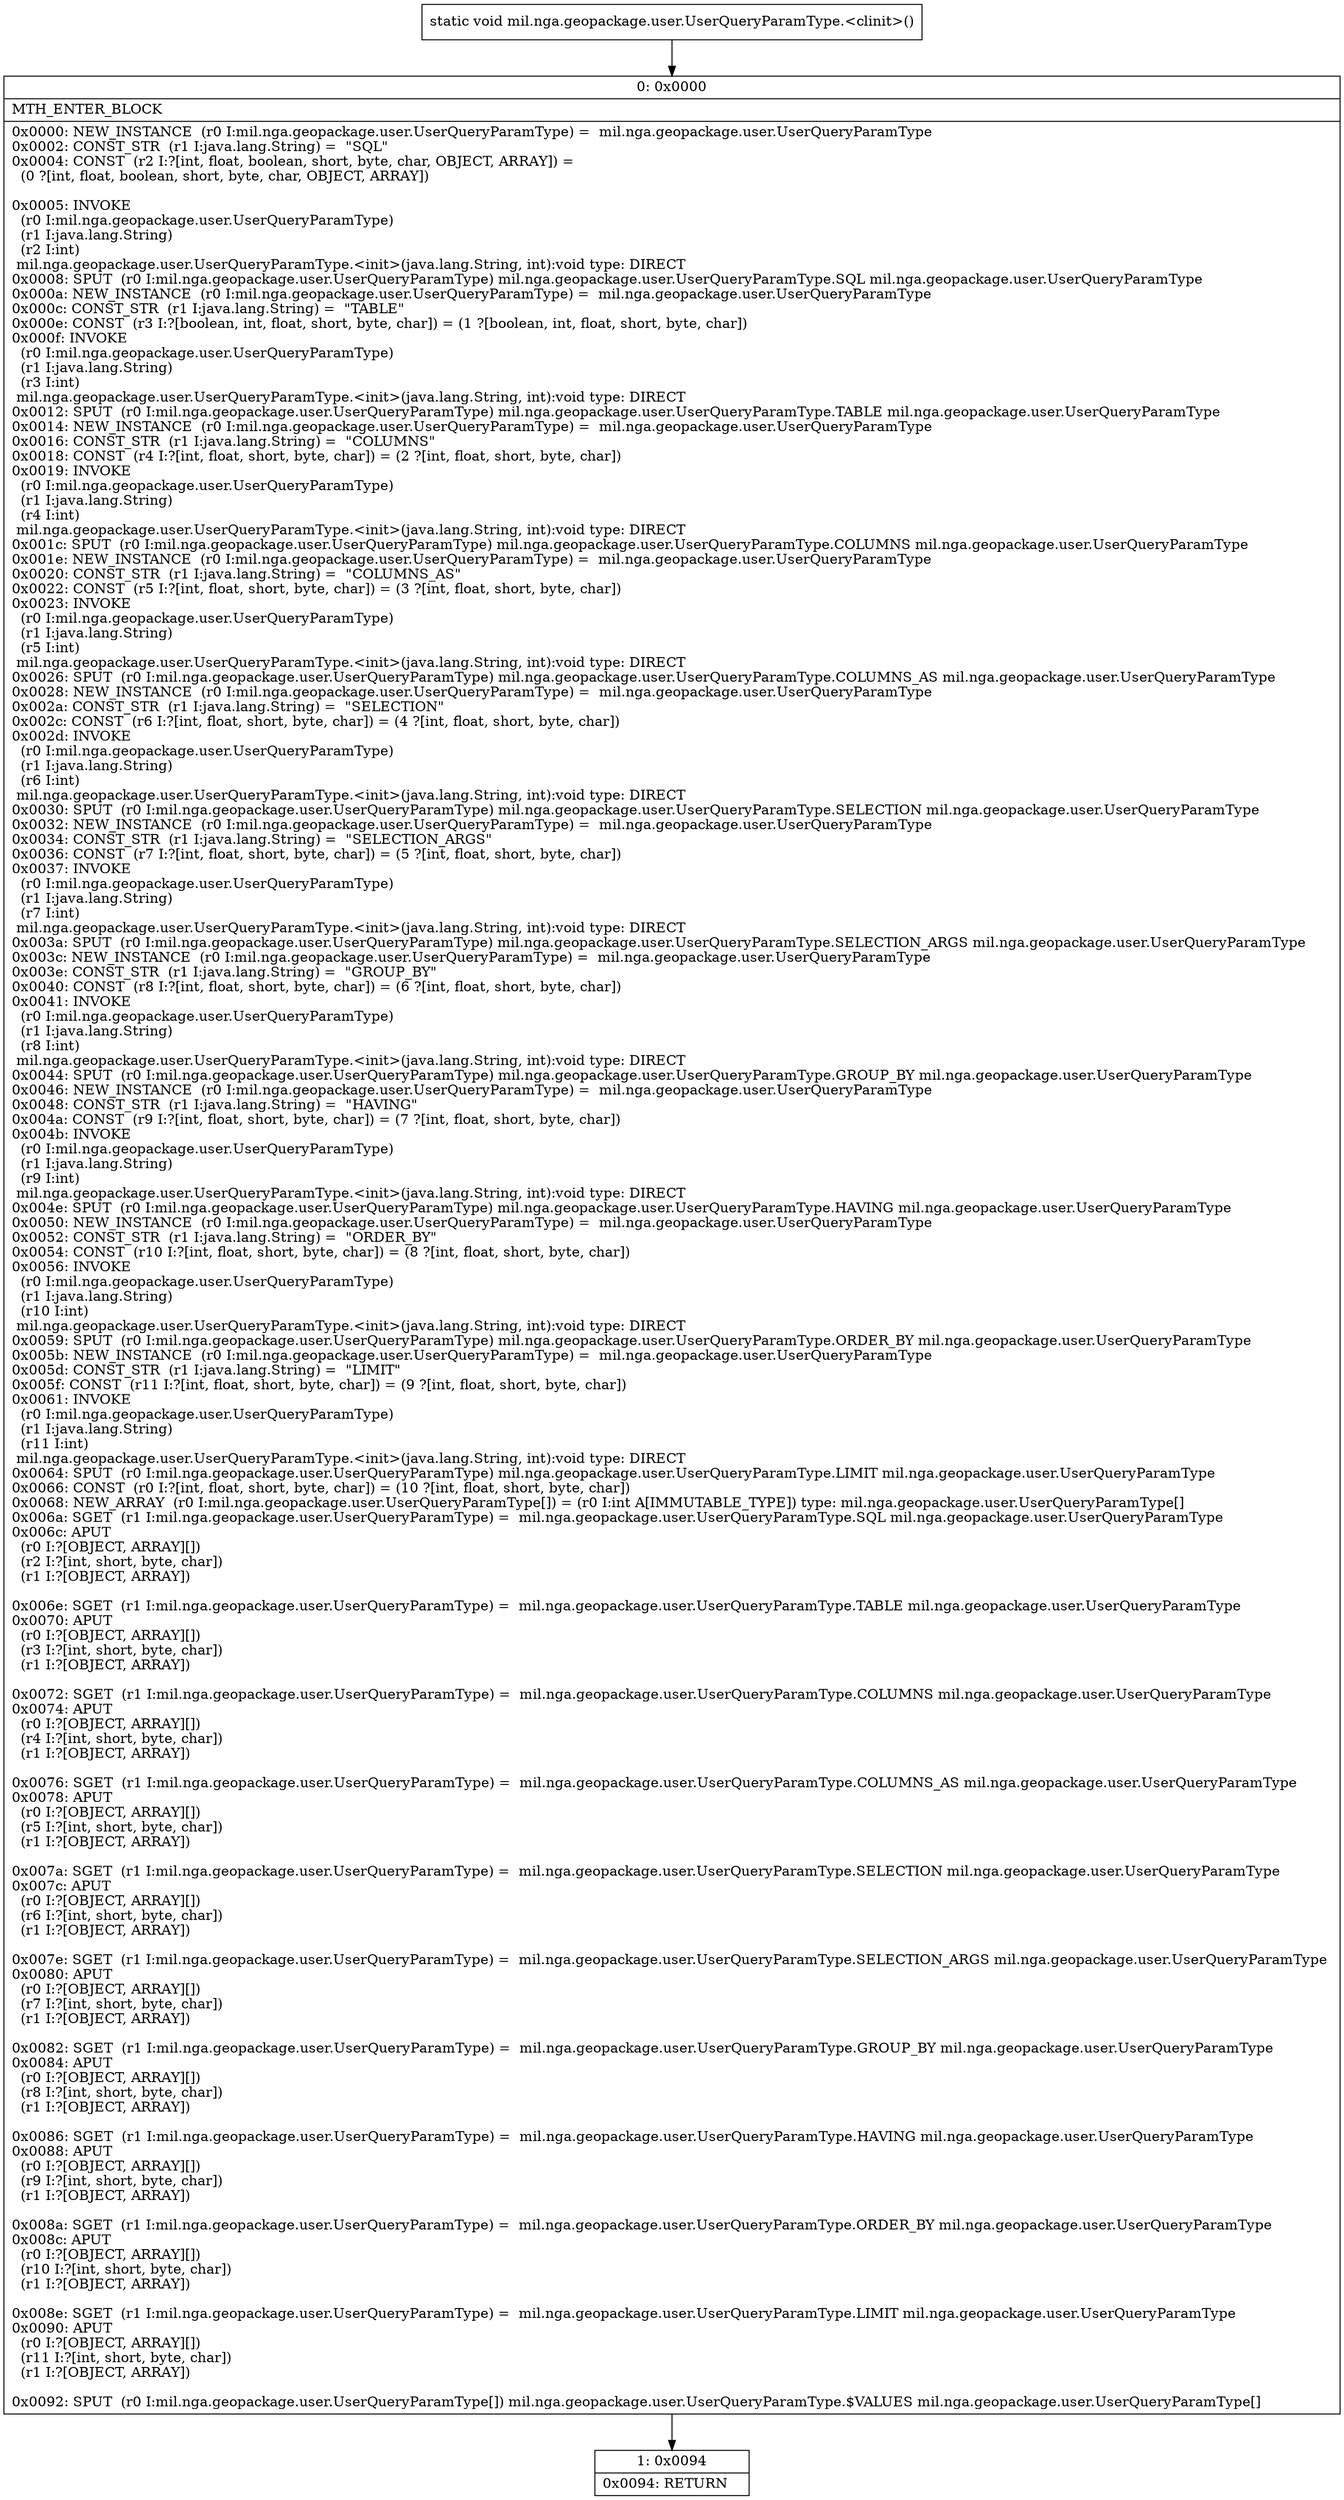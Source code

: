 digraph "CFG formil.nga.geopackage.user.UserQueryParamType.\<clinit\>()V" {
Node_0 [shape=record,label="{0\:\ 0x0000|MTH_ENTER_BLOCK\l|0x0000: NEW_INSTANCE  (r0 I:mil.nga.geopackage.user.UserQueryParamType) =  mil.nga.geopackage.user.UserQueryParamType \l0x0002: CONST_STR  (r1 I:java.lang.String) =  \"SQL\" \l0x0004: CONST  (r2 I:?[int, float, boolean, short, byte, char, OBJECT, ARRAY]) = \l  (0 ?[int, float, boolean, short, byte, char, OBJECT, ARRAY])\l \l0x0005: INVOKE  \l  (r0 I:mil.nga.geopackage.user.UserQueryParamType)\l  (r1 I:java.lang.String)\l  (r2 I:int)\l mil.nga.geopackage.user.UserQueryParamType.\<init\>(java.lang.String, int):void type: DIRECT \l0x0008: SPUT  (r0 I:mil.nga.geopackage.user.UserQueryParamType) mil.nga.geopackage.user.UserQueryParamType.SQL mil.nga.geopackage.user.UserQueryParamType \l0x000a: NEW_INSTANCE  (r0 I:mil.nga.geopackage.user.UserQueryParamType) =  mil.nga.geopackage.user.UserQueryParamType \l0x000c: CONST_STR  (r1 I:java.lang.String) =  \"TABLE\" \l0x000e: CONST  (r3 I:?[boolean, int, float, short, byte, char]) = (1 ?[boolean, int, float, short, byte, char]) \l0x000f: INVOKE  \l  (r0 I:mil.nga.geopackage.user.UserQueryParamType)\l  (r1 I:java.lang.String)\l  (r3 I:int)\l mil.nga.geopackage.user.UserQueryParamType.\<init\>(java.lang.String, int):void type: DIRECT \l0x0012: SPUT  (r0 I:mil.nga.geopackage.user.UserQueryParamType) mil.nga.geopackage.user.UserQueryParamType.TABLE mil.nga.geopackage.user.UserQueryParamType \l0x0014: NEW_INSTANCE  (r0 I:mil.nga.geopackage.user.UserQueryParamType) =  mil.nga.geopackage.user.UserQueryParamType \l0x0016: CONST_STR  (r1 I:java.lang.String) =  \"COLUMNS\" \l0x0018: CONST  (r4 I:?[int, float, short, byte, char]) = (2 ?[int, float, short, byte, char]) \l0x0019: INVOKE  \l  (r0 I:mil.nga.geopackage.user.UserQueryParamType)\l  (r1 I:java.lang.String)\l  (r4 I:int)\l mil.nga.geopackage.user.UserQueryParamType.\<init\>(java.lang.String, int):void type: DIRECT \l0x001c: SPUT  (r0 I:mil.nga.geopackage.user.UserQueryParamType) mil.nga.geopackage.user.UserQueryParamType.COLUMNS mil.nga.geopackage.user.UserQueryParamType \l0x001e: NEW_INSTANCE  (r0 I:mil.nga.geopackage.user.UserQueryParamType) =  mil.nga.geopackage.user.UserQueryParamType \l0x0020: CONST_STR  (r1 I:java.lang.String) =  \"COLUMNS_AS\" \l0x0022: CONST  (r5 I:?[int, float, short, byte, char]) = (3 ?[int, float, short, byte, char]) \l0x0023: INVOKE  \l  (r0 I:mil.nga.geopackage.user.UserQueryParamType)\l  (r1 I:java.lang.String)\l  (r5 I:int)\l mil.nga.geopackage.user.UserQueryParamType.\<init\>(java.lang.String, int):void type: DIRECT \l0x0026: SPUT  (r0 I:mil.nga.geopackage.user.UserQueryParamType) mil.nga.geopackage.user.UserQueryParamType.COLUMNS_AS mil.nga.geopackage.user.UserQueryParamType \l0x0028: NEW_INSTANCE  (r0 I:mil.nga.geopackage.user.UserQueryParamType) =  mil.nga.geopackage.user.UserQueryParamType \l0x002a: CONST_STR  (r1 I:java.lang.String) =  \"SELECTION\" \l0x002c: CONST  (r6 I:?[int, float, short, byte, char]) = (4 ?[int, float, short, byte, char]) \l0x002d: INVOKE  \l  (r0 I:mil.nga.geopackage.user.UserQueryParamType)\l  (r1 I:java.lang.String)\l  (r6 I:int)\l mil.nga.geopackage.user.UserQueryParamType.\<init\>(java.lang.String, int):void type: DIRECT \l0x0030: SPUT  (r0 I:mil.nga.geopackage.user.UserQueryParamType) mil.nga.geopackage.user.UserQueryParamType.SELECTION mil.nga.geopackage.user.UserQueryParamType \l0x0032: NEW_INSTANCE  (r0 I:mil.nga.geopackage.user.UserQueryParamType) =  mil.nga.geopackage.user.UserQueryParamType \l0x0034: CONST_STR  (r1 I:java.lang.String) =  \"SELECTION_ARGS\" \l0x0036: CONST  (r7 I:?[int, float, short, byte, char]) = (5 ?[int, float, short, byte, char]) \l0x0037: INVOKE  \l  (r0 I:mil.nga.geopackage.user.UserQueryParamType)\l  (r1 I:java.lang.String)\l  (r7 I:int)\l mil.nga.geopackage.user.UserQueryParamType.\<init\>(java.lang.String, int):void type: DIRECT \l0x003a: SPUT  (r0 I:mil.nga.geopackage.user.UserQueryParamType) mil.nga.geopackage.user.UserQueryParamType.SELECTION_ARGS mil.nga.geopackage.user.UserQueryParamType \l0x003c: NEW_INSTANCE  (r0 I:mil.nga.geopackage.user.UserQueryParamType) =  mil.nga.geopackage.user.UserQueryParamType \l0x003e: CONST_STR  (r1 I:java.lang.String) =  \"GROUP_BY\" \l0x0040: CONST  (r8 I:?[int, float, short, byte, char]) = (6 ?[int, float, short, byte, char]) \l0x0041: INVOKE  \l  (r0 I:mil.nga.geopackage.user.UserQueryParamType)\l  (r1 I:java.lang.String)\l  (r8 I:int)\l mil.nga.geopackage.user.UserQueryParamType.\<init\>(java.lang.String, int):void type: DIRECT \l0x0044: SPUT  (r0 I:mil.nga.geopackage.user.UserQueryParamType) mil.nga.geopackage.user.UserQueryParamType.GROUP_BY mil.nga.geopackage.user.UserQueryParamType \l0x0046: NEW_INSTANCE  (r0 I:mil.nga.geopackage.user.UserQueryParamType) =  mil.nga.geopackage.user.UserQueryParamType \l0x0048: CONST_STR  (r1 I:java.lang.String) =  \"HAVING\" \l0x004a: CONST  (r9 I:?[int, float, short, byte, char]) = (7 ?[int, float, short, byte, char]) \l0x004b: INVOKE  \l  (r0 I:mil.nga.geopackage.user.UserQueryParamType)\l  (r1 I:java.lang.String)\l  (r9 I:int)\l mil.nga.geopackage.user.UserQueryParamType.\<init\>(java.lang.String, int):void type: DIRECT \l0x004e: SPUT  (r0 I:mil.nga.geopackage.user.UserQueryParamType) mil.nga.geopackage.user.UserQueryParamType.HAVING mil.nga.geopackage.user.UserQueryParamType \l0x0050: NEW_INSTANCE  (r0 I:mil.nga.geopackage.user.UserQueryParamType) =  mil.nga.geopackage.user.UserQueryParamType \l0x0052: CONST_STR  (r1 I:java.lang.String) =  \"ORDER_BY\" \l0x0054: CONST  (r10 I:?[int, float, short, byte, char]) = (8 ?[int, float, short, byte, char]) \l0x0056: INVOKE  \l  (r0 I:mil.nga.geopackage.user.UserQueryParamType)\l  (r1 I:java.lang.String)\l  (r10 I:int)\l mil.nga.geopackage.user.UserQueryParamType.\<init\>(java.lang.String, int):void type: DIRECT \l0x0059: SPUT  (r0 I:mil.nga.geopackage.user.UserQueryParamType) mil.nga.geopackage.user.UserQueryParamType.ORDER_BY mil.nga.geopackage.user.UserQueryParamType \l0x005b: NEW_INSTANCE  (r0 I:mil.nga.geopackage.user.UserQueryParamType) =  mil.nga.geopackage.user.UserQueryParamType \l0x005d: CONST_STR  (r1 I:java.lang.String) =  \"LIMIT\" \l0x005f: CONST  (r11 I:?[int, float, short, byte, char]) = (9 ?[int, float, short, byte, char]) \l0x0061: INVOKE  \l  (r0 I:mil.nga.geopackage.user.UserQueryParamType)\l  (r1 I:java.lang.String)\l  (r11 I:int)\l mil.nga.geopackage.user.UserQueryParamType.\<init\>(java.lang.String, int):void type: DIRECT \l0x0064: SPUT  (r0 I:mil.nga.geopackage.user.UserQueryParamType) mil.nga.geopackage.user.UserQueryParamType.LIMIT mil.nga.geopackage.user.UserQueryParamType \l0x0066: CONST  (r0 I:?[int, float, short, byte, char]) = (10 ?[int, float, short, byte, char]) \l0x0068: NEW_ARRAY  (r0 I:mil.nga.geopackage.user.UserQueryParamType[]) = (r0 I:int A[IMMUTABLE_TYPE]) type: mil.nga.geopackage.user.UserQueryParamType[] \l0x006a: SGET  (r1 I:mil.nga.geopackage.user.UserQueryParamType) =  mil.nga.geopackage.user.UserQueryParamType.SQL mil.nga.geopackage.user.UserQueryParamType \l0x006c: APUT  \l  (r0 I:?[OBJECT, ARRAY][])\l  (r2 I:?[int, short, byte, char])\l  (r1 I:?[OBJECT, ARRAY])\l \l0x006e: SGET  (r1 I:mil.nga.geopackage.user.UserQueryParamType) =  mil.nga.geopackage.user.UserQueryParamType.TABLE mil.nga.geopackage.user.UserQueryParamType \l0x0070: APUT  \l  (r0 I:?[OBJECT, ARRAY][])\l  (r3 I:?[int, short, byte, char])\l  (r1 I:?[OBJECT, ARRAY])\l \l0x0072: SGET  (r1 I:mil.nga.geopackage.user.UserQueryParamType) =  mil.nga.geopackage.user.UserQueryParamType.COLUMNS mil.nga.geopackage.user.UserQueryParamType \l0x0074: APUT  \l  (r0 I:?[OBJECT, ARRAY][])\l  (r4 I:?[int, short, byte, char])\l  (r1 I:?[OBJECT, ARRAY])\l \l0x0076: SGET  (r1 I:mil.nga.geopackage.user.UserQueryParamType) =  mil.nga.geopackage.user.UserQueryParamType.COLUMNS_AS mil.nga.geopackage.user.UserQueryParamType \l0x0078: APUT  \l  (r0 I:?[OBJECT, ARRAY][])\l  (r5 I:?[int, short, byte, char])\l  (r1 I:?[OBJECT, ARRAY])\l \l0x007a: SGET  (r1 I:mil.nga.geopackage.user.UserQueryParamType) =  mil.nga.geopackage.user.UserQueryParamType.SELECTION mil.nga.geopackage.user.UserQueryParamType \l0x007c: APUT  \l  (r0 I:?[OBJECT, ARRAY][])\l  (r6 I:?[int, short, byte, char])\l  (r1 I:?[OBJECT, ARRAY])\l \l0x007e: SGET  (r1 I:mil.nga.geopackage.user.UserQueryParamType) =  mil.nga.geopackage.user.UserQueryParamType.SELECTION_ARGS mil.nga.geopackage.user.UserQueryParamType \l0x0080: APUT  \l  (r0 I:?[OBJECT, ARRAY][])\l  (r7 I:?[int, short, byte, char])\l  (r1 I:?[OBJECT, ARRAY])\l \l0x0082: SGET  (r1 I:mil.nga.geopackage.user.UserQueryParamType) =  mil.nga.geopackage.user.UserQueryParamType.GROUP_BY mil.nga.geopackage.user.UserQueryParamType \l0x0084: APUT  \l  (r0 I:?[OBJECT, ARRAY][])\l  (r8 I:?[int, short, byte, char])\l  (r1 I:?[OBJECT, ARRAY])\l \l0x0086: SGET  (r1 I:mil.nga.geopackage.user.UserQueryParamType) =  mil.nga.geopackage.user.UserQueryParamType.HAVING mil.nga.geopackage.user.UserQueryParamType \l0x0088: APUT  \l  (r0 I:?[OBJECT, ARRAY][])\l  (r9 I:?[int, short, byte, char])\l  (r1 I:?[OBJECT, ARRAY])\l \l0x008a: SGET  (r1 I:mil.nga.geopackage.user.UserQueryParamType) =  mil.nga.geopackage.user.UserQueryParamType.ORDER_BY mil.nga.geopackage.user.UserQueryParamType \l0x008c: APUT  \l  (r0 I:?[OBJECT, ARRAY][])\l  (r10 I:?[int, short, byte, char])\l  (r1 I:?[OBJECT, ARRAY])\l \l0x008e: SGET  (r1 I:mil.nga.geopackage.user.UserQueryParamType) =  mil.nga.geopackage.user.UserQueryParamType.LIMIT mil.nga.geopackage.user.UserQueryParamType \l0x0090: APUT  \l  (r0 I:?[OBJECT, ARRAY][])\l  (r11 I:?[int, short, byte, char])\l  (r1 I:?[OBJECT, ARRAY])\l \l0x0092: SPUT  (r0 I:mil.nga.geopackage.user.UserQueryParamType[]) mil.nga.geopackage.user.UserQueryParamType.$VALUES mil.nga.geopackage.user.UserQueryParamType[] \l}"];
Node_1 [shape=record,label="{1\:\ 0x0094|0x0094: RETURN   \l}"];
MethodNode[shape=record,label="{static void mil.nga.geopackage.user.UserQueryParamType.\<clinit\>() }"];
MethodNode -> Node_0;
Node_0 -> Node_1;
}

